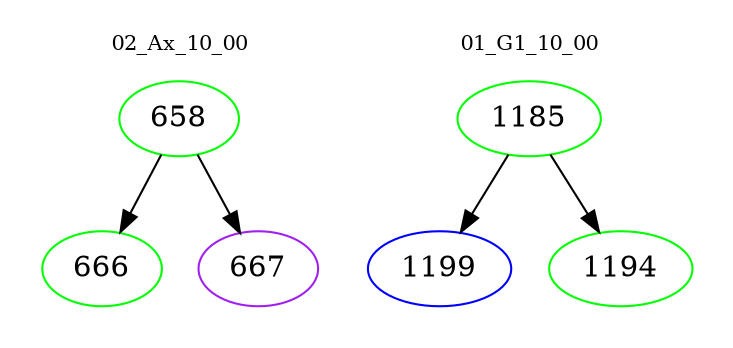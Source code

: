 digraph{
subgraph cluster_0 {
color = white
label = "02_Ax_10_00";
fontsize=10;
T0_658 [label="658", color="green"]
T0_658 -> T0_666 [color="black"]
T0_666 [label="666", color="green"]
T0_658 -> T0_667 [color="black"]
T0_667 [label="667", color="purple"]
}
subgraph cluster_1 {
color = white
label = "01_G1_10_00";
fontsize=10;
T1_1185 [label="1185", color="green"]
T1_1185 -> T1_1199 [color="black"]
T1_1199 [label="1199", color="blue"]
T1_1185 -> T1_1194 [color="black"]
T1_1194 [label="1194", color="green"]
}
}
